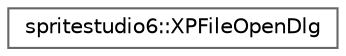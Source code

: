 digraph "Graphical Class Hierarchy"
{
 // LATEX_PDF_SIZE
  bgcolor="transparent";
  edge [fontname=Helvetica,fontsize=10,labelfontname=Helvetica,labelfontsize=10];
  node [fontname=Helvetica,fontsize=10,shape=box,height=0.2,width=0.4];
  rankdir="LR";
  Node0 [id="Node000000",label="spritestudio6::XPFileOpenDlg",height=0.2,width=0.4,color="grey40", fillcolor="white", style="filled",URL="$classspritestudio6_1_1_x_p_file_open_dlg.html",tooltip=" "];
}
